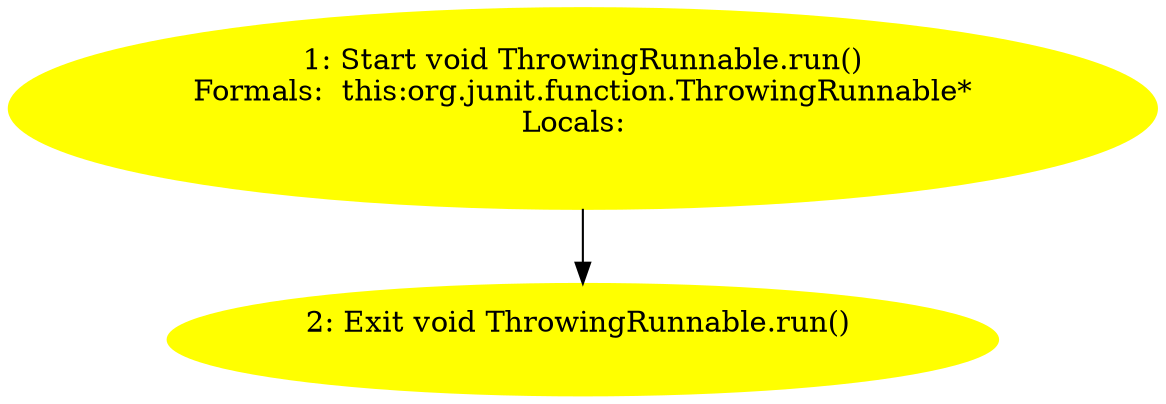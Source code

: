 /* @generated */
digraph cfg {
"org.junit.function.ThrowingRunnable.run():void.3bf3ad8e66dc833ac655c4752c2703c6_1" [label="1: Start void ThrowingRunnable.run()\nFormals:  this:org.junit.function.ThrowingRunnable*\nLocals:  \n  " color=yellow style=filled]
	

	 "org.junit.function.ThrowingRunnable.run():void.3bf3ad8e66dc833ac655c4752c2703c6_1" -> "org.junit.function.ThrowingRunnable.run():void.3bf3ad8e66dc833ac655c4752c2703c6_2" ;
"org.junit.function.ThrowingRunnable.run():void.3bf3ad8e66dc833ac655c4752c2703c6_2" [label="2: Exit void ThrowingRunnable.run() \n  " color=yellow style=filled]
	

}
